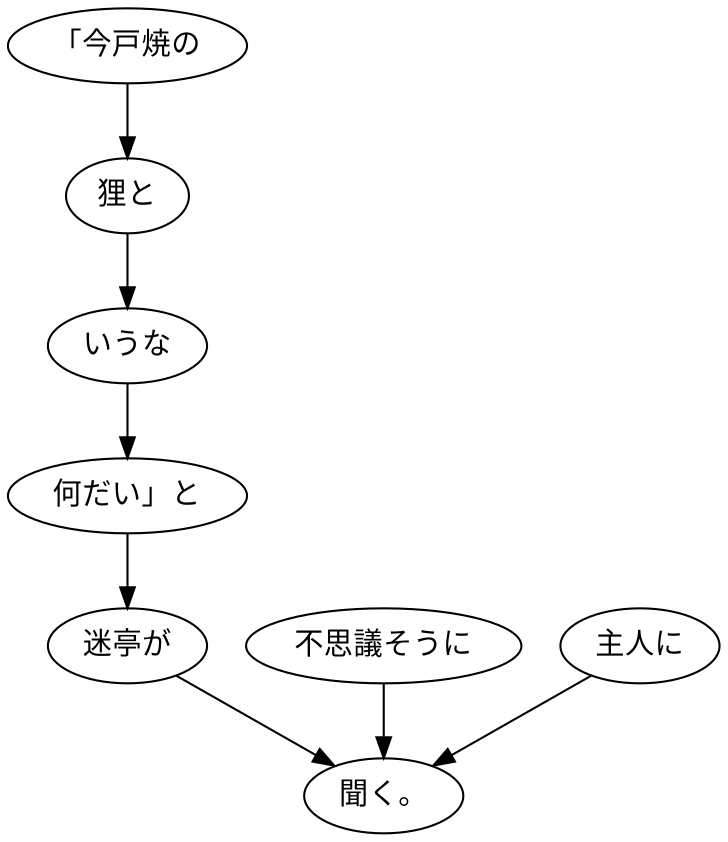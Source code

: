 digraph graph1960 {
	node0 [label="「今戸焼の"];
	node1 [label="狸と"];
	node2 [label="いうな"];
	node3 [label="何だい」と"];
	node4 [label="迷亭が"];
	node5 [label="不思議そうに"];
	node6 [label="主人に"];
	node7 [label="聞く。"];
	node0 -> node1;
	node1 -> node2;
	node2 -> node3;
	node3 -> node4;
	node4 -> node7;
	node5 -> node7;
	node6 -> node7;
}
